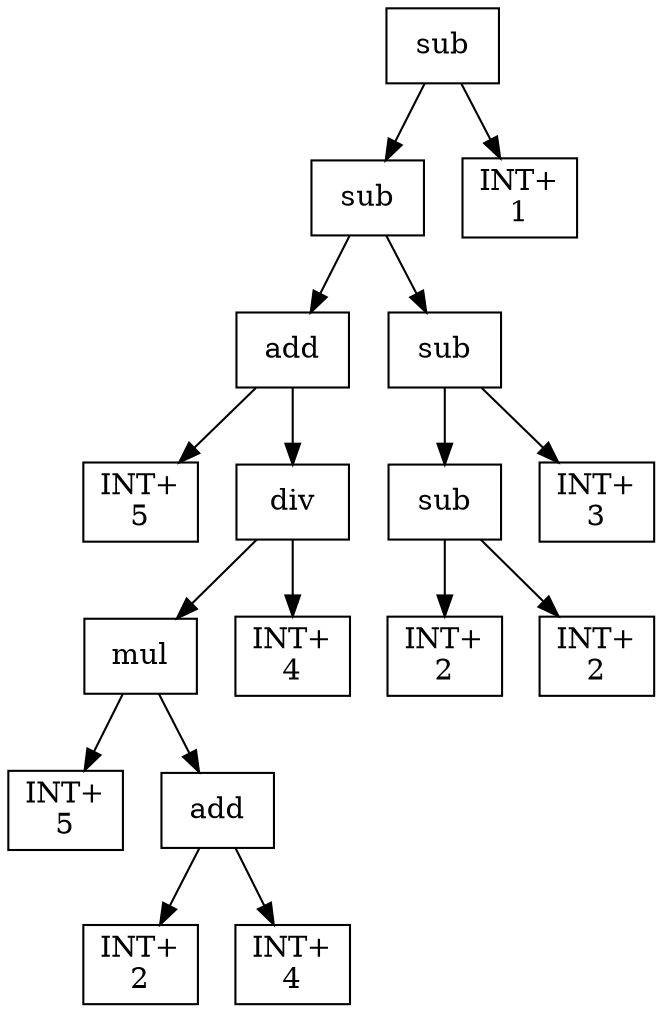 digraph expr {
  node [shape=box];
  n1 [label="sub"];
  n2 [label="sub"];
  n3 [label="add"];
  n4 [label="INT+\n5"];
  n5 [label="div"];
  n6 [label="mul"];
  n7 [label="INT+\n5"];
  n8 [label="add"];
  n9 [label="INT+\n2"];
  n10 [label="INT+\n4"];
  n8 -> n9;
  n8 -> n10;
  n6 -> n7;
  n6 -> n8;
  n11 [label="INT+\n4"];
  n5 -> n6;
  n5 -> n11;
  n3 -> n4;
  n3 -> n5;
  n12 [label="sub"];
  n13 [label="sub"];
  n14 [label="INT+\n2"];
  n15 [label="INT+\n2"];
  n13 -> n14;
  n13 -> n15;
  n16 [label="INT+\n3"];
  n12 -> n13;
  n12 -> n16;
  n2 -> n3;
  n2 -> n12;
  n17 [label="INT+\n1"];
  n1 -> n2;
  n1 -> n17;
}
